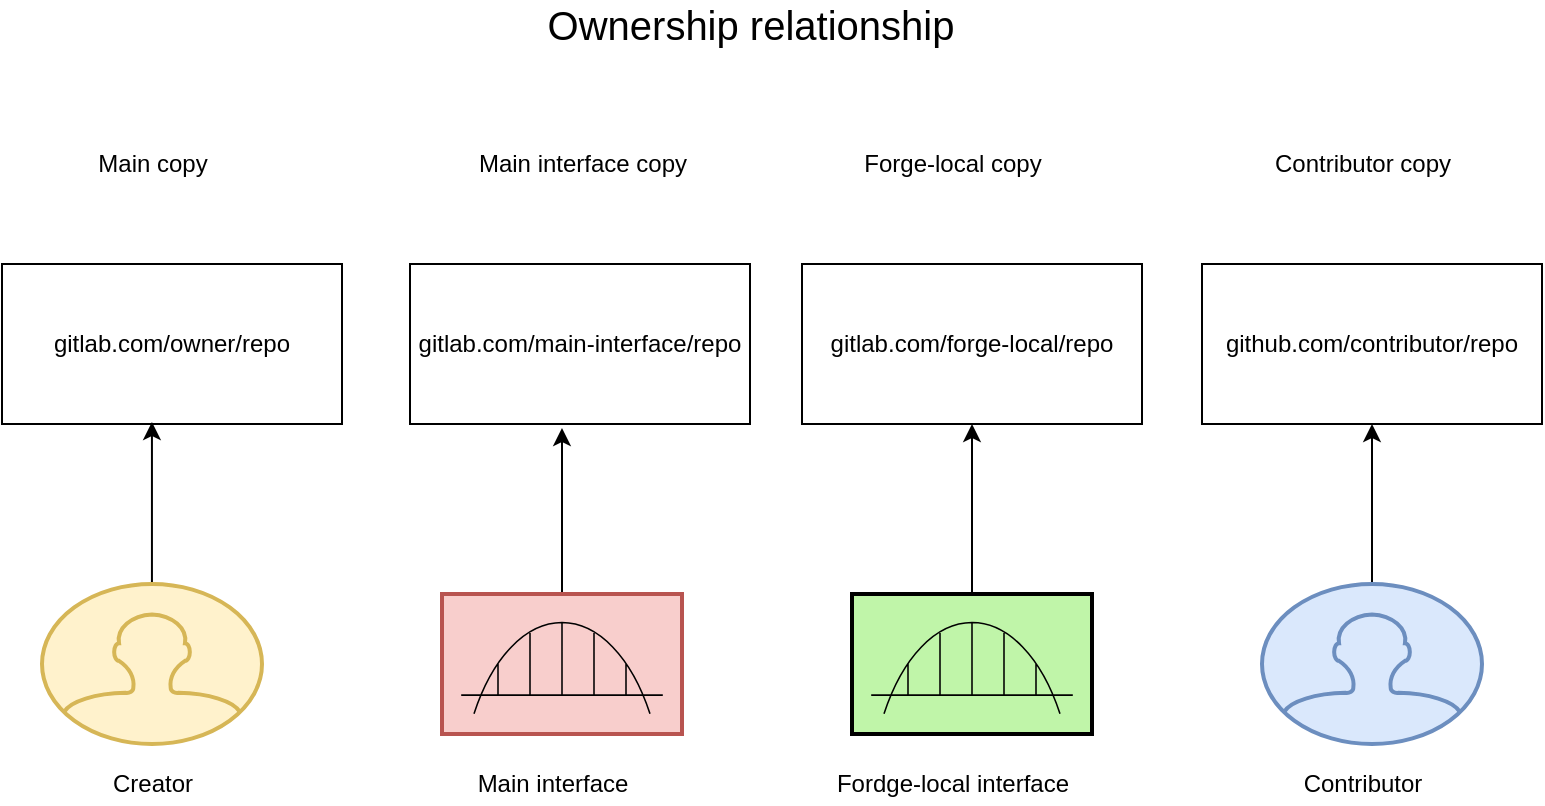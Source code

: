 <mxfile version="14.9.6" type="device"><diagram id="VBJe3Vpqzd-JKv3SCx_P" name="Page-1"><mxGraphModel dx="761" dy="395" grid="1" gridSize="10" guides="1" tooltips="1" connect="1" arrows="1" fold="1" page="1" pageScale="1" pageWidth="827" pageHeight="1169" math="0" shadow="0"><root><mxCell id="0"/><mxCell id="1" parent="0"/><mxCell id="EH4_DvBviiaaWBBXe1dK-1" value="gitlab.com/owner/repo" style="rounded=0;whiteSpace=wrap;html=1;" parent="1" vertex="1"><mxGeometry x="40" y="430" width="170" height="80" as="geometry"/></mxCell><mxCell id="EH4_DvBviiaaWBBXe1dK-2" value="github.com/contributor/repo" style="rounded=0;whiteSpace=wrap;html=1;" parent="1" vertex="1"><mxGeometry x="640" y="430" width="170" height="80" as="geometry"/></mxCell><mxCell id="EH4_DvBviiaaWBBXe1dK-3" value="gitlab.com/main-interface/repo" style="rounded=0;whiteSpace=wrap;html=1;" parent="1" vertex="1"><mxGeometry x="244" y="430" width="170" height="80" as="geometry"/></mxCell><mxCell id="EH4_DvBviiaaWBBXe1dK-4" value="gitlab.com/forge-local/repo" style="rounded=0;whiteSpace=wrap;html=1;" parent="1" vertex="1"><mxGeometry x="440" y="430" width="170" height="80" as="geometry"/></mxCell><mxCell id="EH4_DvBviiaaWBBXe1dK-22" style="edgeStyle=orthogonalEdgeStyle;rounded=0;orthogonalLoop=1;jettySize=auto;html=1;entryX=0.5;entryY=1;entryDx=0;entryDy=0;" parent="1" source="EH4_DvBviiaaWBBXe1dK-8" target="EH4_DvBviiaaWBBXe1dK-4" edge="1"><mxGeometry relative="1" as="geometry"/></mxCell><mxCell id="EH4_DvBviiaaWBBXe1dK-8" value="" style="strokeWidth=2;outlineConnect=0;dashed=0;align=center;html=1;fontSize=8;shape=mxgraph.eip.messaging_bridge;verticalLabelPosition=bottom;verticalAlign=top;fillColor=#c0f5a9;" parent="1" vertex="1"><mxGeometry x="465" y="595" width="120" height="70" as="geometry"/></mxCell><mxCell id="EH4_DvBviiaaWBBXe1dK-14" style="edgeStyle=orthogonalEdgeStyle;rounded=0;orthogonalLoop=1;jettySize=auto;html=1;entryX=0.447;entryY=1.025;entryDx=0;entryDy=0;entryPerimeter=0;" parent="1" source="EH4_DvBviiaaWBBXe1dK-9" target="EH4_DvBviiaaWBBXe1dK-3" edge="1"><mxGeometry relative="1" as="geometry"/></mxCell><mxCell id="EH4_DvBviiaaWBBXe1dK-9" value="" style="strokeWidth=2;outlineConnect=0;dashed=0;align=center;html=1;fontSize=8;shape=mxgraph.eip.messaging_bridge;verticalLabelPosition=bottom;verticalAlign=top;fillColor=#f8cecc;strokeColor=#b85450;" parent="1" vertex="1"><mxGeometry x="260" y="595" width="120" height="70" as="geometry"/></mxCell><mxCell id="EH4_DvBviiaaWBBXe1dK-13" style="edgeStyle=orthogonalEdgeStyle;rounded=0;orthogonalLoop=1;jettySize=auto;html=1;entryX=0.441;entryY=0.988;entryDx=0;entryDy=0;entryPerimeter=0;" parent="1" source="EH4_DvBviiaaWBBXe1dK-10" target="EH4_DvBviiaaWBBXe1dK-1" edge="1"><mxGeometry relative="1" as="geometry"/></mxCell><mxCell id="EH4_DvBviiaaWBBXe1dK-10" value="" style="html=1;verticalLabelPosition=bottom;align=center;labelBackgroundColor=#ffffff;verticalAlign=top;strokeWidth=2;strokeColor=#d6b656;shadow=0;dashed=0;shape=mxgraph.ios7.icons.user;fillColor=#fff2cc;" parent="1" vertex="1"><mxGeometry x="60" y="590" width="110" height="80" as="geometry"/></mxCell><mxCell id="EH4_DvBviiaaWBBXe1dK-23" style="edgeStyle=orthogonalEdgeStyle;rounded=0;orthogonalLoop=1;jettySize=auto;html=1;entryX=0.5;entryY=1;entryDx=0;entryDy=0;" parent="1" source="EH4_DvBviiaaWBBXe1dK-11" target="EH4_DvBviiaaWBBXe1dK-2" edge="1"><mxGeometry relative="1" as="geometry"/></mxCell><mxCell id="EH4_DvBviiaaWBBXe1dK-11" value="" style="html=1;verticalLabelPosition=bottom;align=center;labelBackgroundColor=#ffffff;verticalAlign=top;strokeWidth=2;strokeColor=#6c8ebf;shadow=0;dashed=0;shape=mxgraph.ios7.icons.user;fillColor=#dae8fc;" parent="1" vertex="1"><mxGeometry x="670" y="590" width="110" height="80" as="geometry"/></mxCell><mxCell id="EH4_DvBviiaaWBBXe1dK-12" value="Creator&lt;br&gt;" style="text;html=1;align=center;verticalAlign=middle;resizable=0;points=[];autosize=1;strokeColor=none;" parent="1" vertex="1"><mxGeometry x="85" y="680" width="60" height="20" as="geometry"/></mxCell><mxCell id="EH4_DvBviiaaWBBXe1dK-15" value="Main interface" style="text;html=1;align=center;verticalAlign=middle;resizable=0;points=[];autosize=1;strokeColor=none;" parent="1" vertex="1"><mxGeometry x="270" y="680" width="90" height="20" as="geometry"/></mxCell><mxCell id="EH4_DvBviiaaWBBXe1dK-16" value="Main copy" style="text;html=1;align=center;verticalAlign=middle;resizable=0;points=[];autosize=1;strokeColor=none;" parent="1" vertex="1"><mxGeometry x="80" y="370" width="70" height="20" as="geometry"/></mxCell><mxCell id="EH4_DvBviiaaWBBXe1dK-17" value="Main interface copy" style="text;html=1;align=center;verticalAlign=middle;resizable=0;points=[];autosize=1;strokeColor=none;" parent="1" vertex="1"><mxGeometry x="270" y="370" width="120" height="20" as="geometry"/></mxCell><mxCell id="EH4_DvBviiaaWBBXe1dK-18" value="Forge-local copy&lt;br&gt;" style="text;html=1;align=center;verticalAlign=middle;resizable=0;points=[];autosize=1;strokeColor=none;" parent="1" vertex="1"><mxGeometry x="465" y="370" width="100" height="20" as="geometry"/></mxCell><mxCell id="EH4_DvBviiaaWBBXe1dK-19" value="Contributor copy&lt;br&gt;" style="text;html=1;align=center;verticalAlign=middle;resizable=0;points=[];autosize=1;strokeColor=none;" parent="1" vertex="1"><mxGeometry x="670" y="370" width="100" height="20" as="geometry"/></mxCell><mxCell id="EH4_DvBviiaaWBBXe1dK-20" value="Fordge-local interface" style="text;html=1;align=center;verticalAlign=middle;resizable=0;points=[];autosize=1;strokeColor=none;" parent="1" vertex="1"><mxGeometry x="450" y="680" width="130" height="20" as="geometry"/></mxCell><mxCell id="EH4_DvBviiaaWBBXe1dK-21" value="Contributor" style="text;html=1;align=center;verticalAlign=middle;resizable=0;points=[];autosize=1;strokeColor=none;" parent="1" vertex="1"><mxGeometry x="685" y="680" width="70" height="20" as="geometry"/></mxCell><mxCell id="EH4_DvBviiaaWBBXe1dK-24" value="&lt;font style=&quot;font-size: 20px&quot;&gt;Ownership relationship&lt;/font&gt;" style="text;html=1;align=center;verticalAlign=middle;resizable=0;points=[];autosize=1;strokeColor=none;" parent="1" vertex="1"><mxGeometry x="304" y="300" width="220" height="20" as="geometry"/></mxCell></root></mxGraphModel></diagram></mxfile>